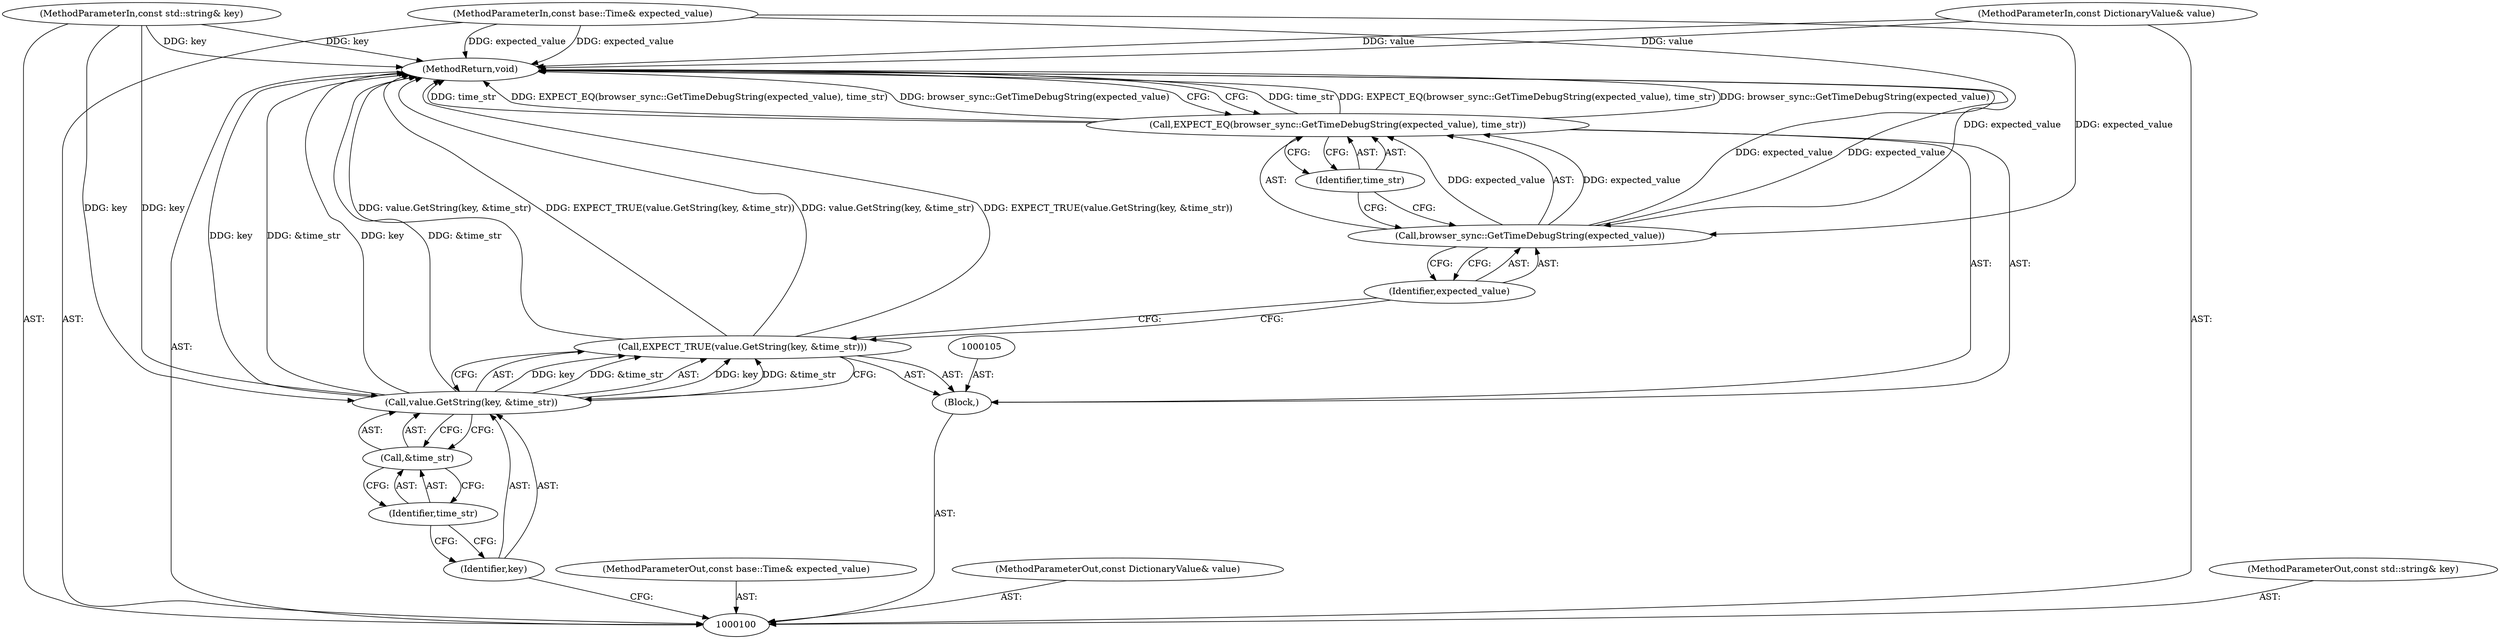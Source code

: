 digraph "1_Chrome_19190765882e272a6a2162c89acdb29110f7e3cf_17" {
"1000115" [label="(MethodReturn,void)"];
"1000101" [label="(MethodParameterIn,const base::Time& expected_value)"];
"1000144" [label="(MethodParameterOut,const base::Time& expected_value)"];
"1000102" [label="(MethodParameterIn,const DictionaryValue& value)"];
"1000145" [label="(MethodParameterOut,const DictionaryValue& value)"];
"1000103" [label="(MethodParameterIn,const std::string& key)"];
"1000146" [label="(MethodParameterOut,const std::string& key)"];
"1000104" [label="(Block,)"];
"1000107" [label="(Call,value.GetString(key, &time_str))"];
"1000106" [label="(Call,EXPECT_TRUE(value.GetString(key, &time_str)))"];
"1000108" [label="(Identifier,key)"];
"1000109" [label="(Call,&time_str)"];
"1000110" [label="(Identifier,time_str)"];
"1000112" [label="(Call,browser_sync::GetTimeDebugString(expected_value))"];
"1000111" [label="(Call,EXPECT_EQ(browser_sync::GetTimeDebugString(expected_value), time_str))"];
"1000113" [label="(Identifier,expected_value)"];
"1000114" [label="(Identifier,time_str)"];
"1000115" -> "1000100"  [label="AST: "];
"1000115" -> "1000111"  [label="CFG: "];
"1000107" -> "1000115"  [label="DDG: key"];
"1000107" -> "1000115"  [label="DDG: &time_str"];
"1000106" -> "1000115"  [label="DDG: value.GetString(key, &time_str)"];
"1000106" -> "1000115"  [label="DDG: EXPECT_TRUE(value.GetString(key, &time_str))"];
"1000111" -> "1000115"  [label="DDG: time_str"];
"1000111" -> "1000115"  [label="DDG: EXPECT_EQ(browser_sync::GetTimeDebugString(expected_value), time_str)"];
"1000111" -> "1000115"  [label="DDG: browser_sync::GetTimeDebugString(expected_value)"];
"1000103" -> "1000115"  [label="DDG: key"];
"1000102" -> "1000115"  [label="DDG: value"];
"1000112" -> "1000115"  [label="DDG: expected_value"];
"1000101" -> "1000115"  [label="DDG: expected_value"];
"1000101" -> "1000100"  [label="AST: "];
"1000101" -> "1000115"  [label="DDG: expected_value"];
"1000101" -> "1000112"  [label="DDG: expected_value"];
"1000144" -> "1000100"  [label="AST: "];
"1000102" -> "1000100"  [label="AST: "];
"1000102" -> "1000115"  [label="DDG: value"];
"1000145" -> "1000100"  [label="AST: "];
"1000103" -> "1000100"  [label="AST: "];
"1000103" -> "1000115"  [label="DDG: key"];
"1000103" -> "1000107"  [label="DDG: key"];
"1000146" -> "1000100"  [label="AST: "];
"1000104" -> "1000100"  [label="AST: "];
"1000105" -> "1000104"  [label="AST: "];
"1000106" -> "1000104"  [label="AST: "];
"1000111" -> "1000104"  [label="AST: "];
"1000107" -> "1000106"  [label="AST: "];
"1000107" -> "1000109"  [label="CFG: "];
"1000108" -> "1000107"  [label="AST: "];
"1000109" -> "1000107"  [label="AST: "];
"1000106" -> "1000107"  [label="CFG: "];
"1000107" -> "1000115"  [label="DDG: key"];
"1000107" -> "1000115"  [label="DDG: &time_str"];
"1000107" -> "1000106"  [label="DDG: key"];
"1000107" -> "1000106"  [label="DDG: &time_str"];
"1000103" -> "1000107"  [label="DDG: key"];
"1000106" -> "1000104"  [label="AST: "];
"1000106" -> "1000107"  [label="CFG: "];
"1000107" -> "1000106"  [label="AST: "];
"1000113" -> "1000106"  [label="CFG: "];
"1000106" -> "1000115"  [label="DDG: value.GetString(key, &time_str)"];
"1000106" -> "1000115"  [label="DDG: EXPECT_TRUE(value.GetString(key, &time_str))"];
"1000107" -> "1000106"  [label="DDG: key"];
"1000107" -> "1000106"  [label="DDG: &time_str"];
"1000108" -> "1000107"  [label="AST: "];
"1000108" -> "1000100"  [label="CFG: "];
"1000110" -> "1000108"  [label="CFG: "];
"1000109" -> "1000107"  [label="AST: "];
"1000109" -> "1000110"  [label="CFG: "];
"1000110" -> "1000109"  [label="AST: "];
"1000107" -> "1000109"  [label="CFG: "];
"1000110" -> "1000109"  [label="AST: "];
"1000110" -> "1000108"  [label="CFG: "];
"1000109" -> "1000110"  [label="CFG: "];
"1000112" -> "1000111"  [label="AST: "];
"1000112" -> "1000113"  [label="CFG: "];
"1000113" -> "1000112"  [label="AST: "];
"1000114" -> "1000112"  [label="CFG: "];
"1000112" -> "1000115"  [label="DDG: expected_value"];
"1000112" -> "1000111"  [label="DDG: expected_value"];
"1000101" -> "1000112"  [label="DDG: expected_value"];
"1000111" -> "1000104"  [label="AST: "];
"1000111" -> "1000114"  [label="CFG: "];
"1000112" -> "1000111"  [label="AST: "];
"1000114" -> "1000111"  [label="AST: "];
"1000115" -> "1000111"  [label="CFG: "];
"1000111" -> "1000115"  [label="DDG: time_str"];
"1000111" -> "1000115"  [label="DDG: EXPECT_EQ(browser_sync::GetTimeDebugString(expected_value), time_str)"];
"1000111" -> "1000115"  [label="DDG: browser_sync::GetTimeDebugString(expected_value)"];
"1000112" -> "1000111"  [label="DDG: expected_value"];
"1000113" -> "1000112"  [label="AST: "];
"1000113" -> "1000106"  [label="CFG: "];
"1000112" -> "1000113"  [label="CFG: "];
"1000114" -> "1000111"  [label="AST: "];
"1000114" -> "1000112"  [label="CFG: "];
"1000111" -> "1000114"  [label="CFG: "];
}
